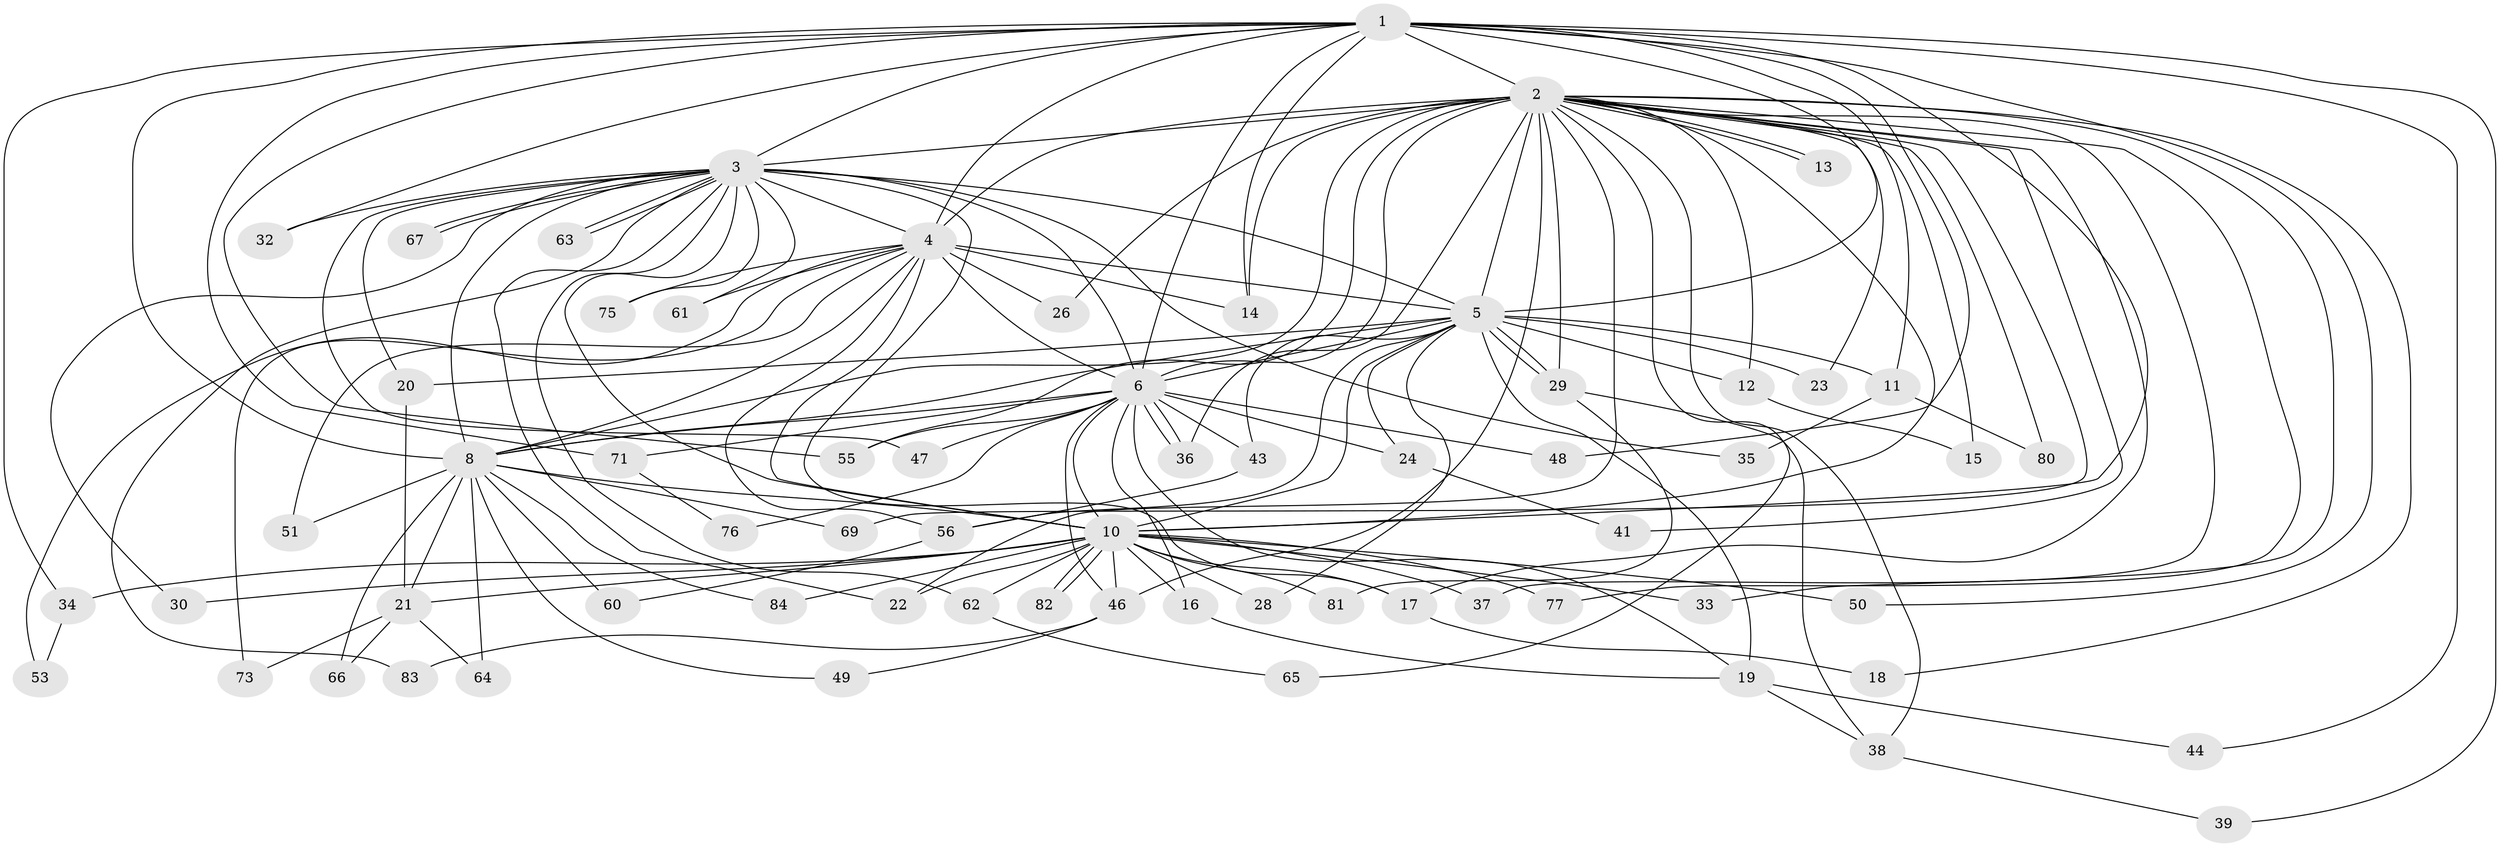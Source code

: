// original degree distribution, {15: 0.011904761904761904, 23: 0.023809523809523808, 25: 0.011904761904761904, 16: 0.011904761904761904, 22: 0.011904761904761904, 18: 0.011904761904761904, 19: 0.011904761904761904, 13: 0.011904761904761904, 27: 0.011904761904761904, 4: 0.05952380952380952, 3: 0.16666666666666666, 2: 0.6071428571428571, 5: 0.03571428571428571, 6: 0.011904761904761904}
// Generated by graph-tools (version 1.1) at 2025/41/03/06/25 10:41:33]
// undirected, 65 vertices, 153 edges
graph export_dot {
graph [start="1"]
  node [color=gray90,style=filled];
  1 [super="+9"];
  2 [super="+7"];
  3 [super="+42"];
  4 [super="+27"];
  5 [super="+25"];
  6 [super="+59"];
  8 [super="+68"];
  10 [super="+74"];
  11;
  12;
  13;
  14 [super="+79"];
  15;
  16 [super="+70"];
  17 [super="+54"];
  18;
  19;
  20;
  21 [super="+31"];
  22 [super="+52"];
  23;
  24;
  26;
  28;
  29 [super="+40"];
  30;
  32;
  33;
  34;
  35;
  36 [super="+45"];
  37;
  38 [super="+57"];
  39;
  41;
  43;
  44;
  46 [super="+78"];
  47;
  48;
  49;
  50;
  51;
  53;
  55 [super="+72"];
  56 [super="+58"];
  60;
  61;
  62;
  63;
  64;
  65;
  66;
  67;
  69;
  71;
  73;
  75;
  76;
  77;
  80;
  81;
  82;
  83;
  84;
  1 -- 2 [weight=4];
  1 -- 3 [weight=2];
  1 -- 4 [weight=2];
  1 -- 5 [weight=2];
  1 -- 6 [weight=2];
  1 -- 8 [weight=2];
  1 -- 10 [weight=2];
  1 -- 14;
  1 -- 34;
  1 -- 39;
  1 -- 48;
  1 -- 50;
  1 -- 71;
  1 -- 32;
  1 -- 11;
  1 -- 44;
  1 -- 55;
  2 -- 3 [weight=2];
  2 -- 4 [weight=3];
  2 -- 5 [weight=2];
  2 -- 6 [weight=2];
  2 -- 8 [weight=2];
  2 -- 10 [weight=2];
  2 -- 13;
  2 -- 13;
  2 -- 17;
  2 -- 18;
  2 -- 22;
  2 -- 33;
  2 -- 41;
  2 -- 46;
  2 -- 65;
  2 -- 77;
  2 -- 69;
  2 -- 12;
  2 -- 15;
  2 -- 80;
  2 -- 23;
  2 -- 26;
  2 -- 37;
  2 -- 38;
  2 -- 55;
  2 -- 29;
  2 -- 36;
  2 -- 14;
  3 -- 4 [weight=2];
  3 -- 5;
  3 -- 6;
  3 -- 8;
  3 -- 10;
  3 -- 17;
  3 -- 20;
  3 -- 30;
  3 -- 32;
  3 -- 35;
  3 -- 47;
  3 -- 61;
  3 -- 62;
  3 -- 63;
  3 -- 63;
  3 -- 67;
  3 -- 67;
  3 -- 75;
  3 -- 83;
  3 -- 22;
  4 -- 5;
  4 -- 6;
  4 -- 8;
  4 -- 10;
  4 -- 14;
  4 -- 26;
  4 -- 53;
  4 -- 56;
  4 -- 73;
  4 -- 75;
  4 -- 51;
  4 -- 61;
  5 -- 6 [weight=2];
  5 -- 8;
  5 -- 10 [weight=2];
  5 -- 11;
  5 -- 12;
  5 -- 19;
  5 -- 20;
  5 -- 23;
  5 -- 24;
  5 -- 28;
  5 -- 29;
  5 -- 29;
  5 -- 43;
  5 -- 56;
  6 -- 8;
  6 -- 10 [weight=2];
  6 -- 16;
  6 -- 19;
  6 -- 24;
  6 -- 36;
  6 -- 36;
  6 -- 43;
  6 -- 46;
  6 -- 47;
  6 -- 48;
  6 -- 71;
  6 -- 76;
  6 -- 55;
  8 -- 10;
  8 -- 21;
  8 -- 49;
  8 -- 51;
  8 -- 60;
  8 -- 64;
  8 -- 66;
  8 -- 69;
  8 -- 84;
  10 -- 16;
  10 -- 21;
  10 -- 22;
  10 -- 28;
  10 -- 30;
  10 -- 33;
  10 -- 34;
  10 -- 37;
  10 -- 50;
  10 -- 62;
  10 -- 81;
  10 -- 82;
  10 -- 82;
  10 -- 84;
  10 -- 77;
  10 -- 46;
  10 -- 17;
  11 -- 35;
  11 -- 80;
  12 -- 15;
  16 -- 19;
  17 -- 18;
  19 -- 44;
  19 -- 38;
  20 -- 21;
  21 -- 64;
  21 -- 66;
  21 -- 73;
  24 -- 41;
  29 -- 38;
  29 -- 81;
  34 -- 53;
  38 -- 39;
  43 -- 56;
  46 -- 49;
  46 -- 83;
  56 -- 60;
  62 -- 65;
  71 -- 76;
}
